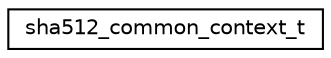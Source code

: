 digraph "Graphical Class Hierarchy"
{
 // LATEX_PDF_SIZE
  edge [fontname="Helvetica",fontsize="10",labelfontname="Helvetica",labelfontsize="10"];
  node [fontname="Helvetica",fontsize="10",shape=record];
  rankdir="LR";
  Node0 [label="sha512_common_context_t",height=0.2,width=0.4,color="black", fillcolor="white", style="filled",URL="$structsha512__common__context__t.html",tooltip="Structure to hold the SHA-512 context."];
}
